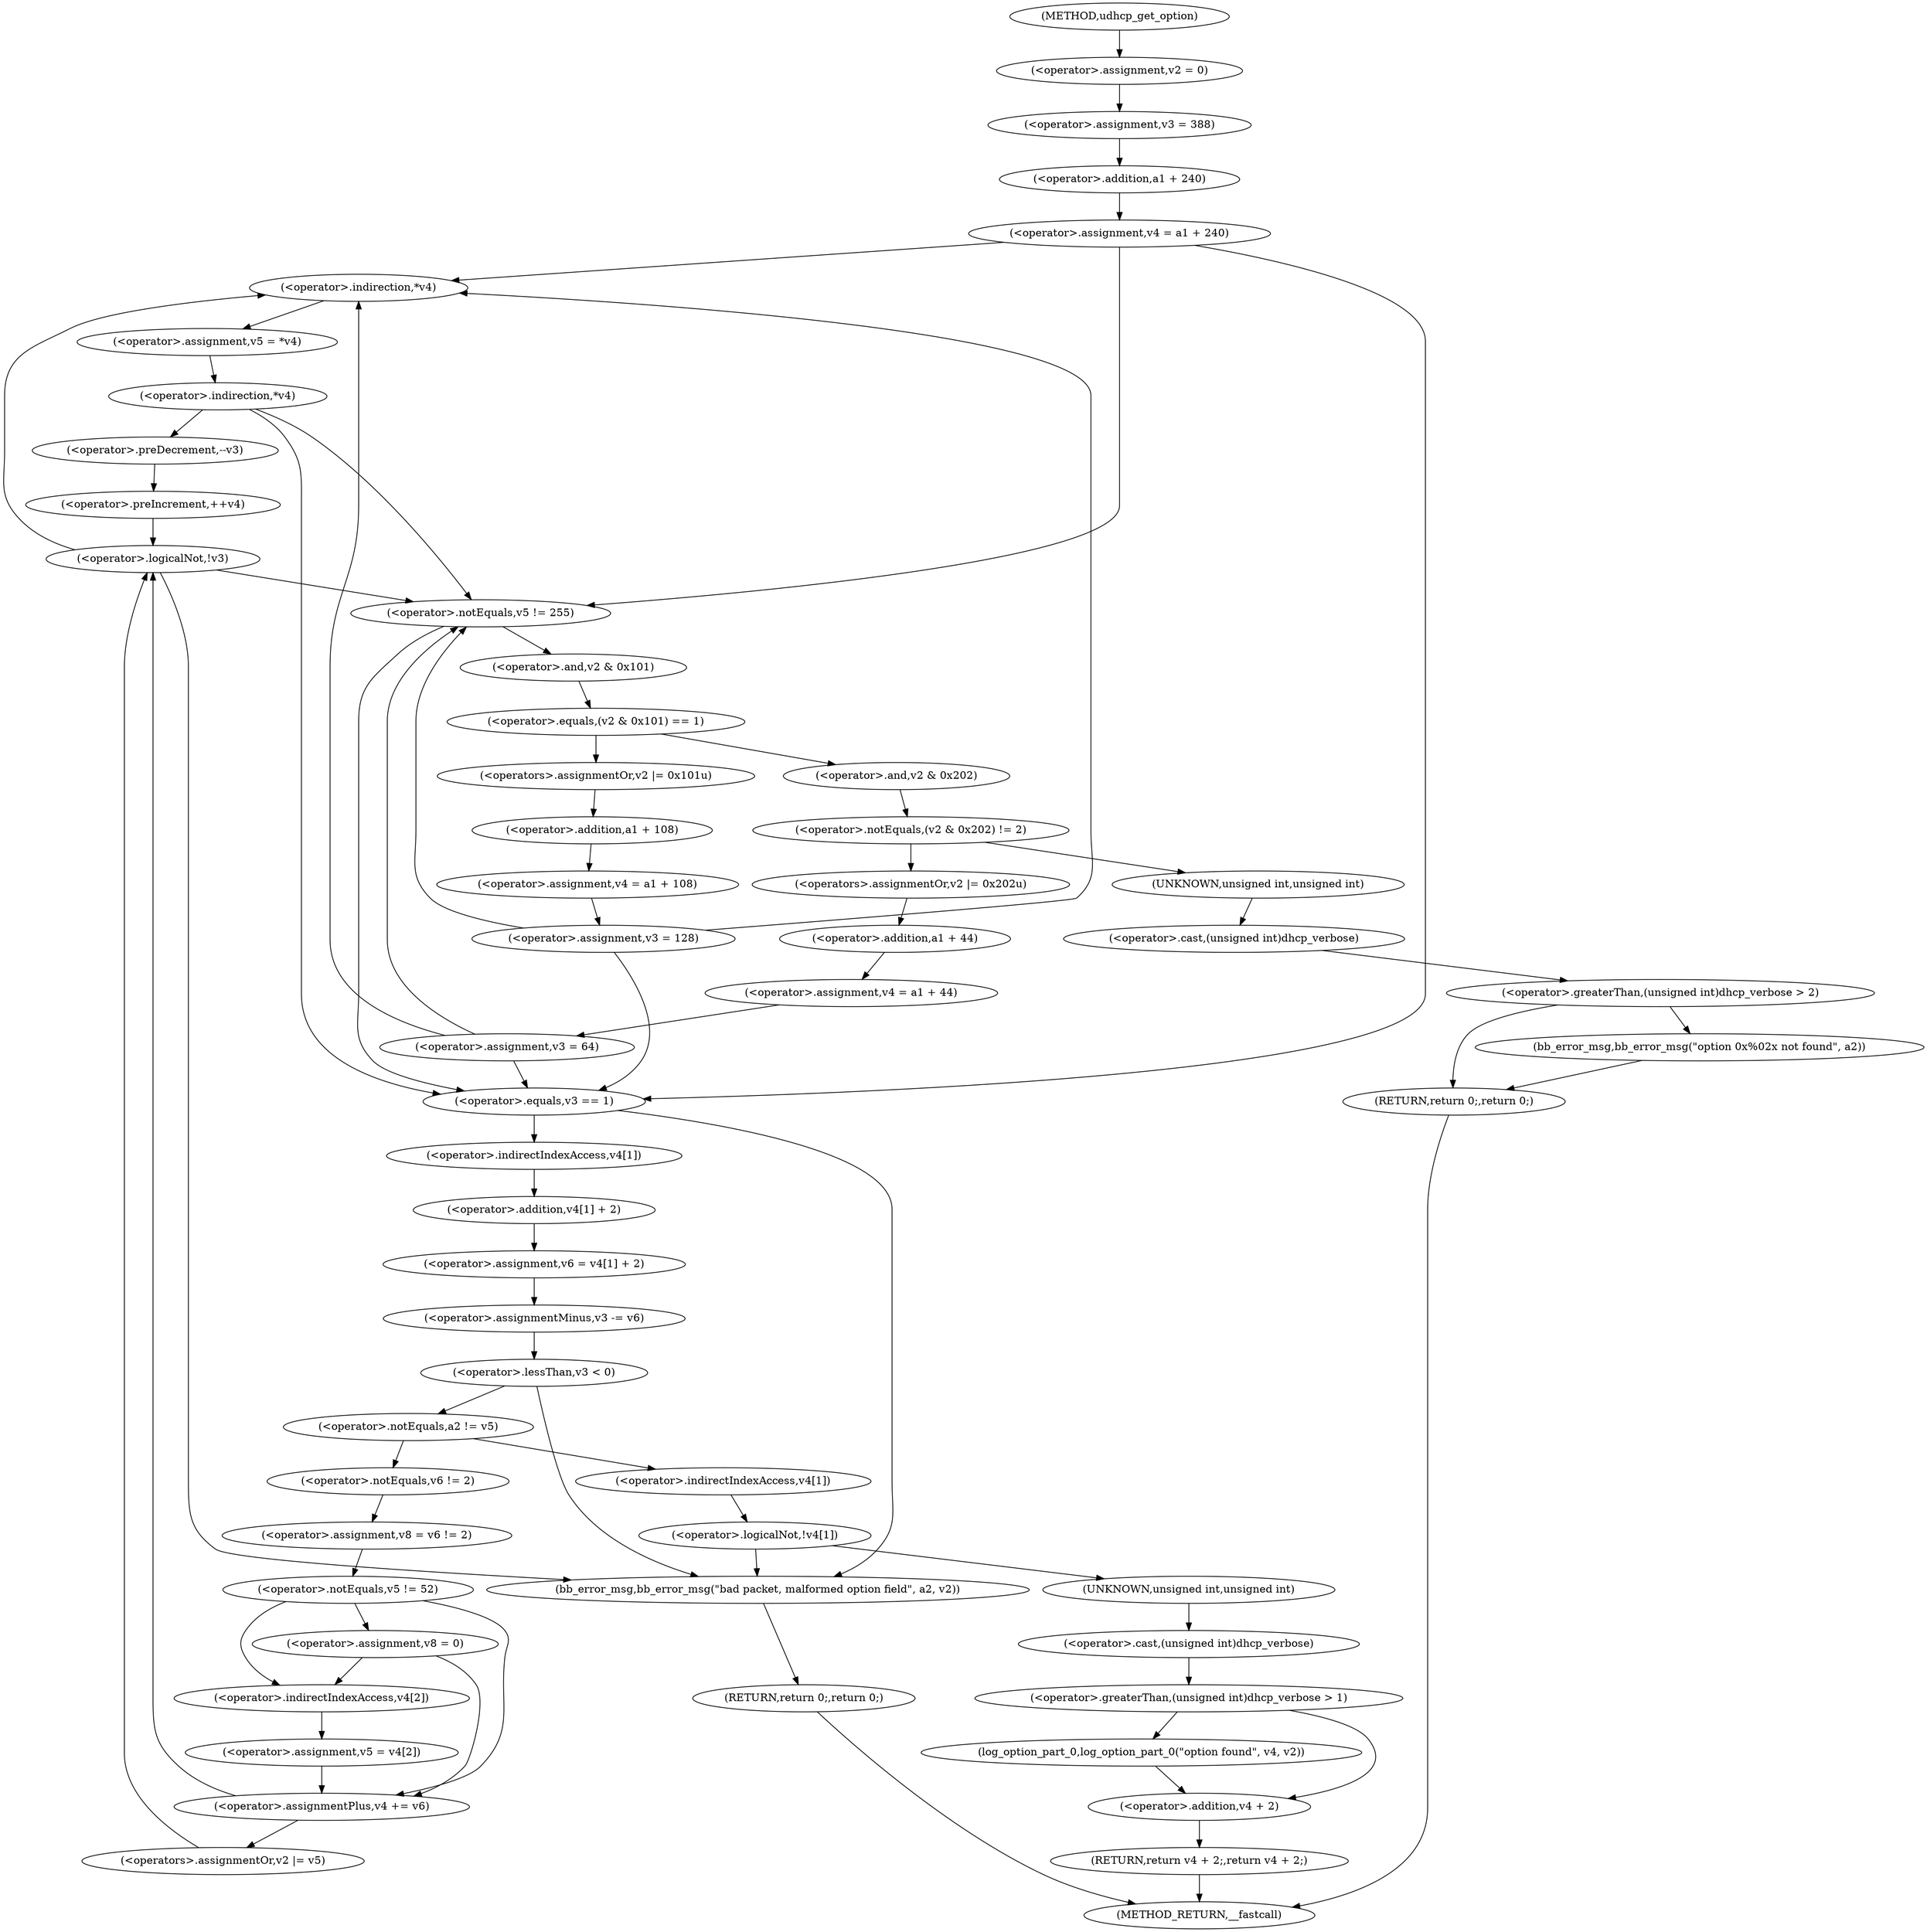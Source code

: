 digraph udhcp_get_option {  
"1000117" [label = "(<operator>.assignment,v2 = 0)" ]
"1000120" [label = "(<operator>.assignment,v3 = 388)" ]
"1000123" [label = "(<operator>.assignment,v4 = a1 + 240)" ]
"1000125" [label = "(<operator>.addition,a1 + 240)" ]
"1000134" [label = "(<operator>.assignment,v5 = *v4)" ]
"1000136" [label = "(<operator>.indirection,*v4)" ]
"1000139" [label = "(<operator>.indirection,*v4)" ]
"1000142" [label = "(<operator>.preDecrement,--v3)" ]
"1000144" [label = "(<operator>.preIncrement,++v4)" ]
"1000148" [label = "(<operator>.logicalNot,!v3)" ]
"1000152" [label = "(<operator>.notEquals,v5 != 255)" ]
"1000157" [label = "(<operator>.equals,(v2 & 0x101) == 1)" ]
"1000158" [label = "(<operator>.and,v2 & 0x101)" ]
"1000163" [label = "(<operators>.assignmentOr,v2 |= 0x101u)" ]
"1000166" [label = "(<operator>.assignment,v4 = a1 + 108)" ]
"1000168" [label = "(<operator>.addition,a1 + 108)" ]
"1000171" [label = "(<operator>.assignment,v3 = 128)" ]
"1000177" [label = "(<operator>.notEquals,(v2 & 0x202) != 2)" ]
"1000178" [label = "(<operator>.and,v2 & 0x202)" ]
"1000184" [label = "(<operator>.greaterThan,(unsigned int)dhcp_verbose > 2)" ]
"1000185" [label = "(<operator>.cast,(unsigned int)dhcp_verbose)" ]
"1000186" [label = "(UNKNOWN,unsigned int,unsigned int)" ]
"1000189" [label = "(bb_error_msg,bb_error_msg(\"option 0x%02x not found\", a2))" ]
"1000192" [label = "(RETURN,return 0;,return 0;)" ]
"1000194" [label = "(<operators>.assignmentOr,v2 |= 0x202u)" ]
"1000197" [label = "(<operator>.assignment,v4 = a1 + 44)" ]
"1000199" [label = "(<operator>.addition,a1 + 44)" ]
"1000202" [label = "(<operator>.assignment,v3 = 64)" ]
"1000206" [label = "(<operator>.equals,v3 == 1)" ]
"1000210" [label = "(<operator>.assignment,v6 = v4[1] + 2)" ]
"1000212" [label = "(<operator>.addition,v4[1] + 2)" ]
"1000213" [label = "(<operator>.indirectIndexAccess,v4[1])" ]
"1000217" [label = "(<operator>.assignmentMinus,v3 -= v6)" ]
"1000221" [label = "(<operator>.lessThan,v3 < 0)" ]
"1000226" [label = "(<operator>.notEquals,a2 != v5)" ]
"1000230" [label = "(<operator>.assignment,v8 = v6 != 2)" ]
"1000232" [label = "(<operator>.notEquals,v6 != 2)" ]
"1000236" [label = "(<operator>.notEquals,v5 != 52)" ]
"1000239" [label = "(<operator>.assignment,v8 = 0)" ]
"1000244" [label = "(<operator>.assignment,v5 = v4[2])" ]
"1000246" [label = "(<operator>.indirectIndexAccess,v4[2])" ]
"1000249" [label = "(<operator>.assignmentPlus,v4 += v6)" ]
"1000254" [label = "(<operators>.assignmentOr,v2 |= v5)" ]
"1000259" [label = "(<operator>.logicalNot,!v4[1])" ]
"1000260" [label = "(<operator>.indirectIndexAccess,v4[1])" ]
"1000265" [label = "(bb_error_msg,bb_error_msg(\"bad packet, malformed option field\", a2, v2))" ]
"1000269" [label = "(RETURN,return 0;,return 0;)" ]
"1000272" [label = "(<operator>.greaterThan,(unsigned int)dhcp_verbose > 1)" ]
"1000273" [label = "(<operator>.cast,(unsigned int)dhcp_verbose)" ]
"1000274" [label = "(UNKNOWN,unsigned int,unsigned int)" ]
"1000277" [label = "(log_option_part_0,log_option_part_0(\"option found\", v4, v2))" ]
"1000281" [label = "(RETURN,return v4 + 2;,return v4 + 2;)" ]
"1000282" [label = "(<operator>.addition,v4 + 2)" ]
"1000107" [label = "(METHOD,udhcp_get_option)" ]
"1000285" [label = "(METHOD_RETURN,__fastcall)" ]
  "1000117" -> "1000120" 
  "1000120" -> "1000125" 
  "1000123" -> "1000136" 
  "1000123" -> "1000152" 
  "1000123" -> "1000206" 
  "1000125" -> "1000123" 
  "1000134" -> "1000139" 
  "1000136" -> "1000134" 
  "1000139" -> "1000152" 
  "1000139" -> "1000206" 
  "1000139" -> "1000142" 
  "1000142" -> "1000144" 
  "1000144" -> "1000148" 
  "1000148" -> "1000136" 
  "1000148" -> "1000152" 
  "1000148" -> "1000265" 
  "1000152" -> "1000206" 
  "1000152" -> "1000158" 
  "1000157" -> "1000163" 
  "1000157" -> "1000178" 
  "1000158" -> "1000157" 
  "1000163" -> "1000168" 
  "1000166" -> "1000171" 
  "1000168" -> "1000166" 
  "1000171" -> "1000136" 
  "1000171" -> "1000152" 
  "1000171" -> "1000206" 
  "1000177" -> "1000186" 
  "1000177" -> "1000194" 
  "1000178" -> "1000177" 
  "1000184" -> "1000189" 
  "1000184" -> "1000192" 
  "1000185" -> "1000184" 
  "1000186" -> "1000185" 
  "1000189" -> "1000192" 
  "1000192" -> "1000285" 
  "1000194" -> "1000199" 
  "1000197" -> "1000202" 
  "1000199" -> "1000197" 
  "1000202" -> "1000136" 
  "1000202" -> "1000152" 
  "1000202" -> "1000206" 
  "1000206" -> "1000265" 
  "1000206" -> "1000213" 
  "1000210" -> "1000217" 
  "1000212" -> "1000210" 
  "1000213" -> "1000212" 
  "1000217" -> "1000221" 
  "1000221" -> "1000265" 
  "1000221" -> "1000226" 
  "1000226" -> "1000232" 
  "1000226" -> "1000260" 
  "1000230" -> "1000236" 
  "1000232" -> "1000230" 
  "1000236" -> "1000239" 
  "1000236" -> "1000246" 
  "1000236" -> "1000249" 
  "1000239" -> "1000246" 
  "1000239" -> "1000249" 
  "1000244" -> "1000249" 
  "1000246" -> "1000244" 
  "1000249" -> "1000254" 
  "1000249" -> "1000148" 
  "1000254" -> "1000148" 
  "1000259" -> "1000274" 
  "1000259" -> "1000265" 
  "1000260" -> "1000259" 
  "1000265" -> "1000269" 
  "1000269" -> "1000285" 
  "1000272" -> "1000277" 
  "1000272" -> "1000282" 
  "1000273" -> "1000272" 
  "1000274" -> "1000273" 
  "1000277" -> "1000282" 
  "1000281" -> "1000285" 
  "1000282" -> "1000281" 
  "1000107" -> "1000117" 
}
